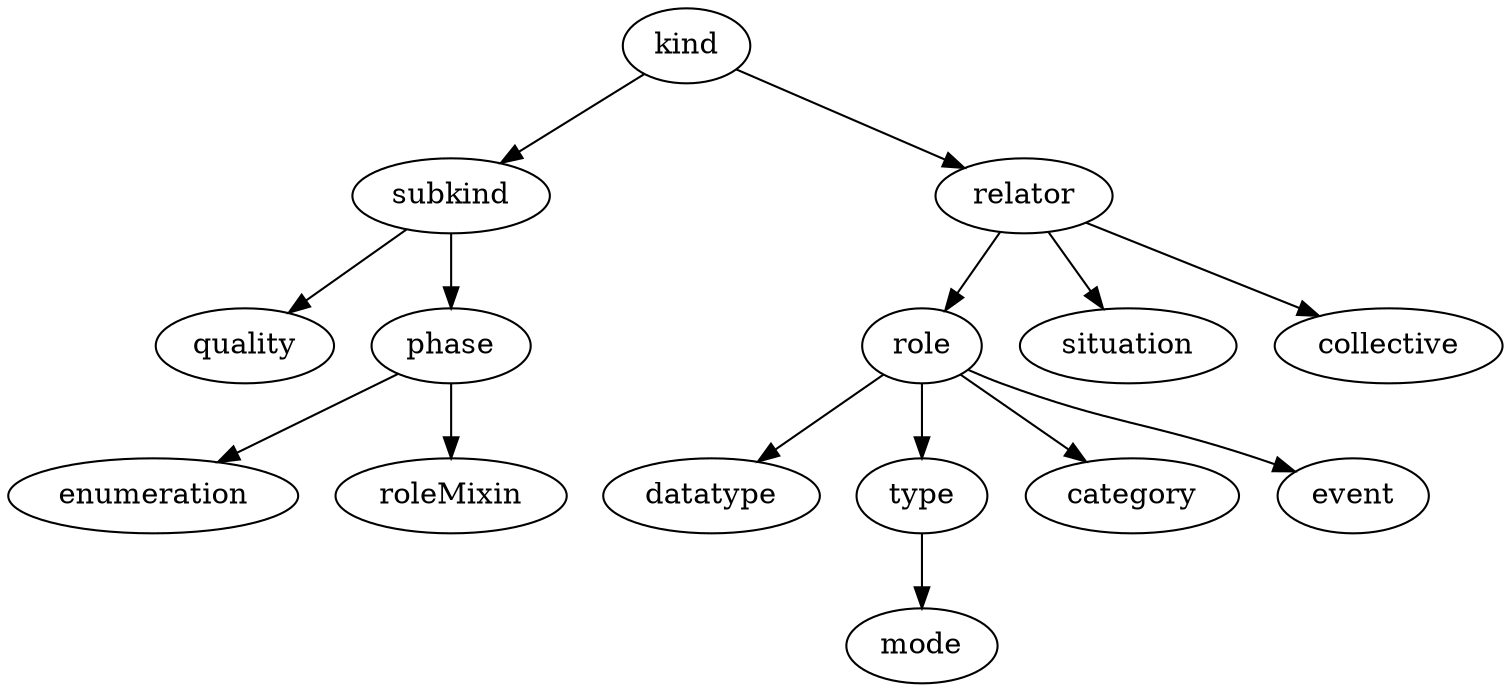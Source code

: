 strict digraph  {
kind;
subkind;
relator;
quality;
phase;
role;
situation;
collective;
datatype;
type;
category;
event;
enumeration;
roleMixin;
mode;
kind -> subkind;
kind -> relator;
subkind -> quality;
subkind -> phase;
relator -> role;
relator -> situation;
relator -> collective;
phase -> enumeration;
phase -> roleMixin;
role -> datatype;
role -> type;
role -> category;
role -> event;
type -> mode;
}
